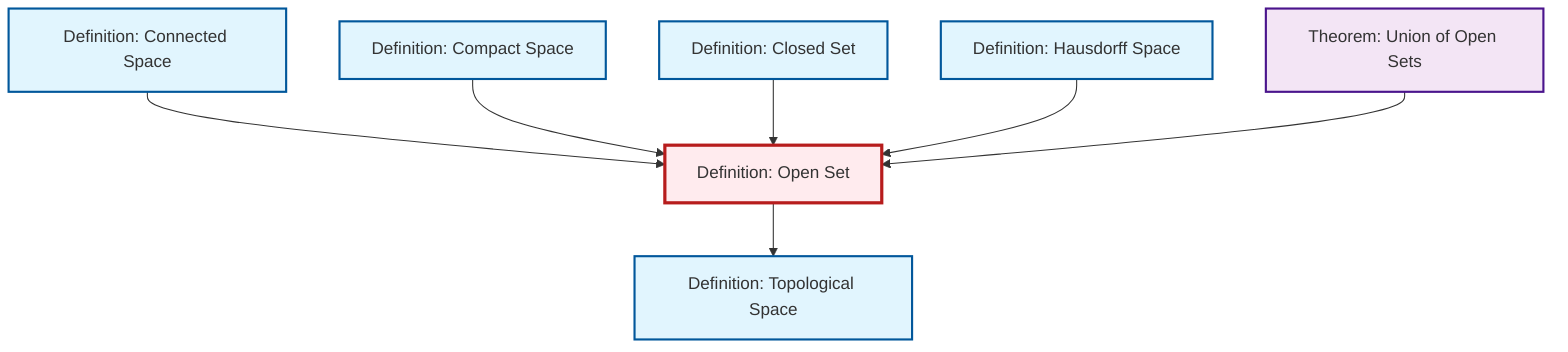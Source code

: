 graph TD
    classDef definition fill:#e1f5fe,stroke:#01579b,stroke-width:2px
    classDef theorem fill:#f3e5f5,stroke:#4a148c,stroke-width:2px
    classDef axiom fill:#fff3e0,stroke:#e65100,stroke-width:2px
    classDef example fill:#e8f5e9,stroke:#1b5e20,stroke-width:2px
    classDef current fill:#ffebee,stroke:#b71c1c,stroke-width:3px
    def-topological-space["Definition: Topological Space"]:::definition
    def-closed-set["Definition: Closed Set"]:::definition
    thm-union-open-sets["Theorem: Union of Open Sets"]:::theorem
    def-connected["Definition: Connected Space"]:::definition
    def-open-set["Definition: Open Set"]:::definition
    def-hausdorff["Definition: Hausdorff Space"]:::definition
    def-compact["Definition: Compact Space"]:::definition
    def-open-set --> def-topological-space
    def-connected --> def-open-set
    def-compact --> def-open-set
    def-closed-set --> def-open-set
    def-hausdorff --> def-open-set
    thm-union-open-sets --> def-open-set
    class def-open-set current